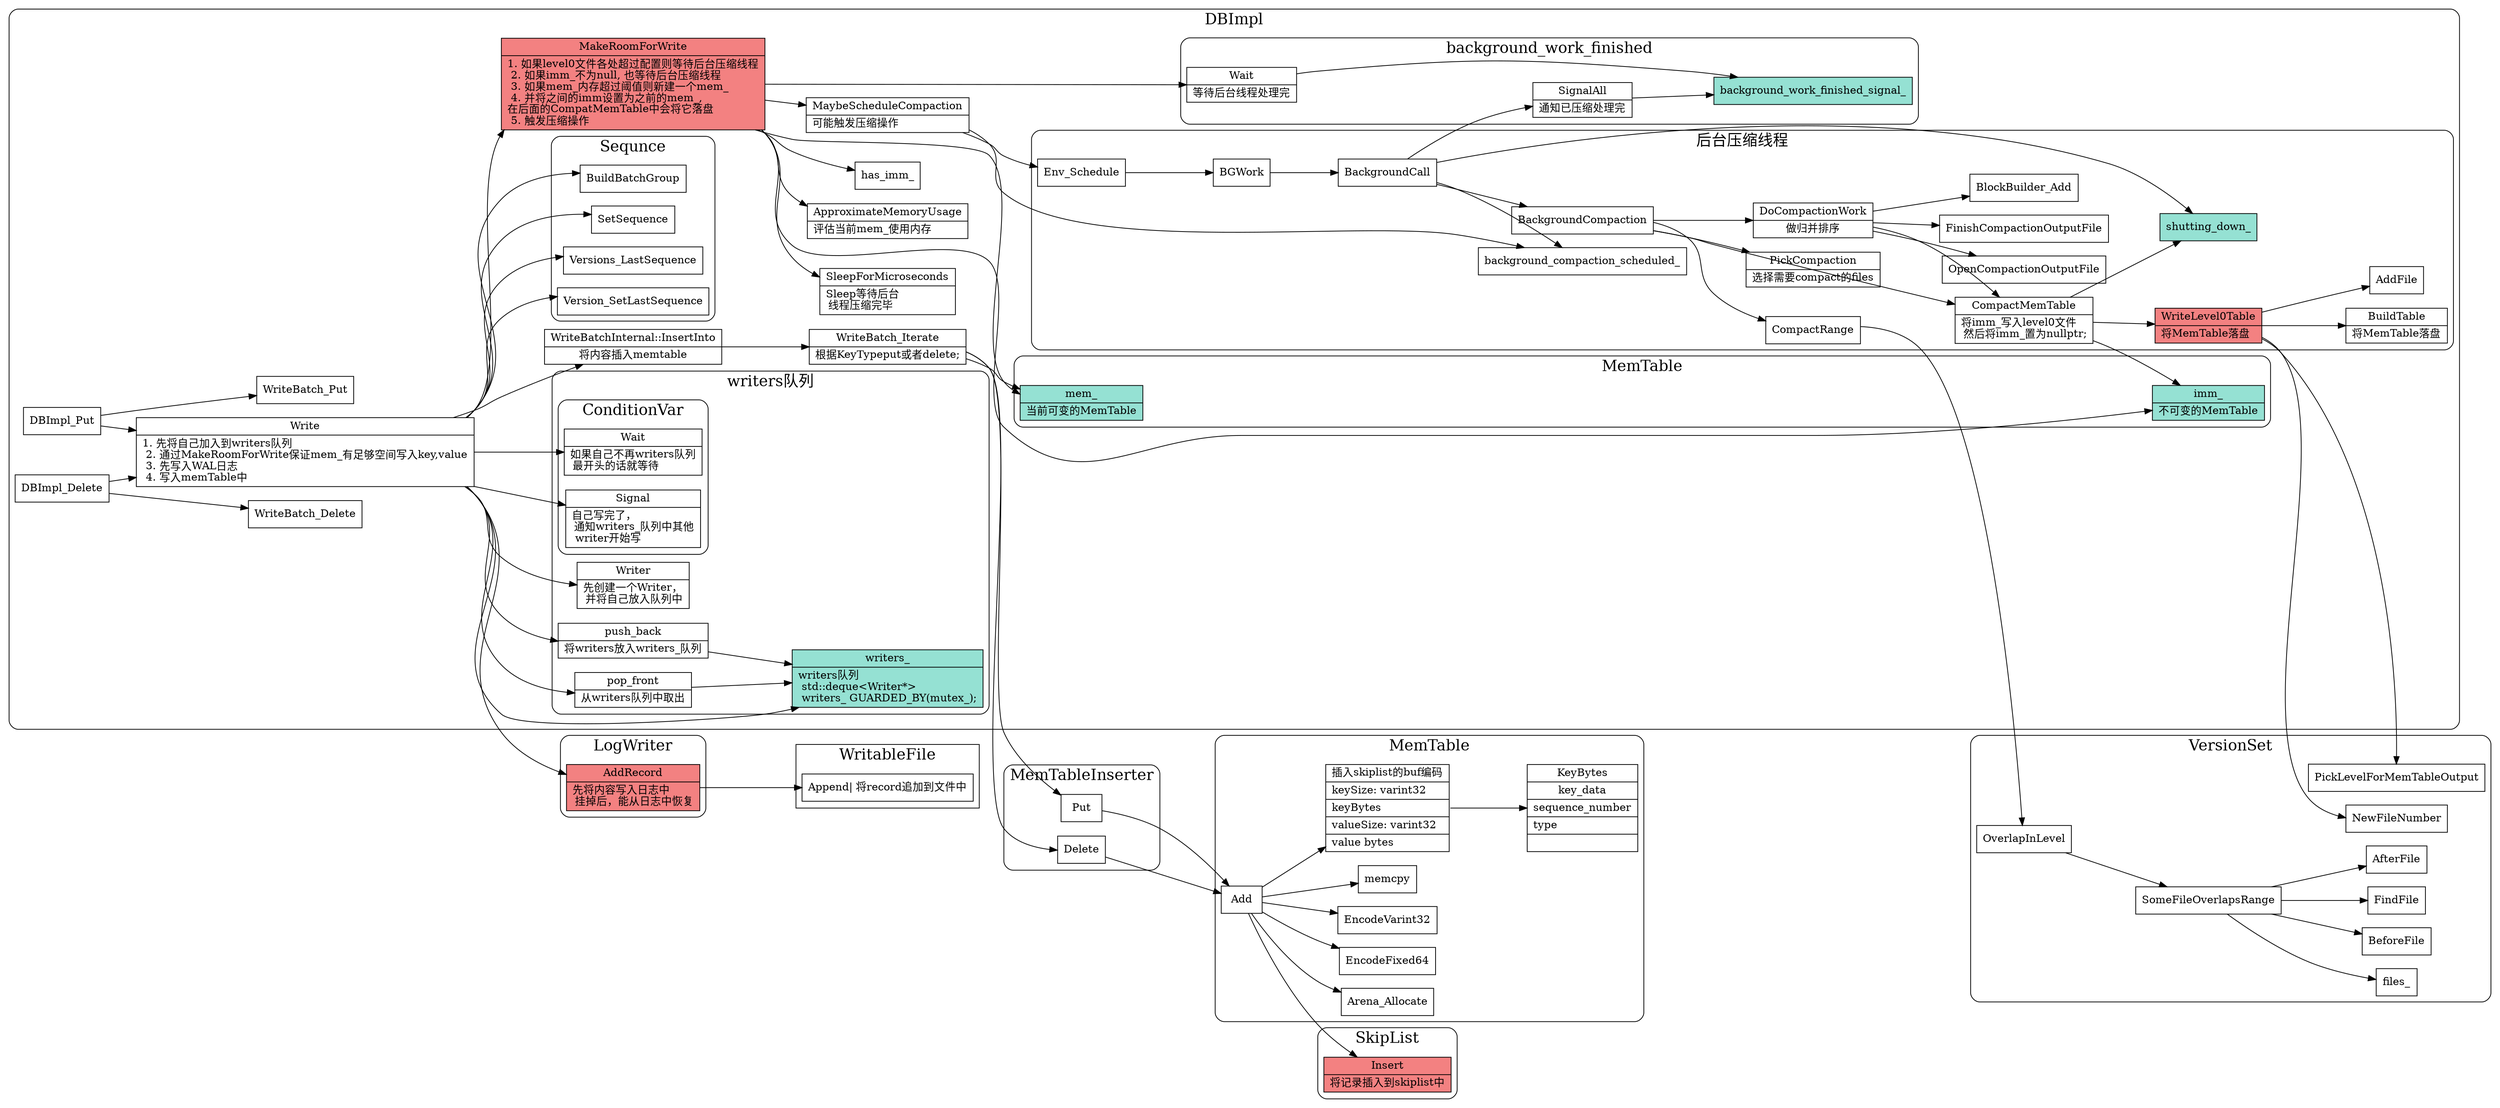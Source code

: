 digraph db_put {
  node[shape=box;];
  newrank=true;
  rankdir=LR;
  subgraph cluster_SkipList {
    graph[label="SkipList";fontsize=20;style=rounded];
    SkipList_Insert;
    SkipList_Insert[shape="record";
      fillcolor="#f38181"
      style=filled;
      label="{{
        Insert|
        将记录插入到skiplist中
      }}";
    ];
  };

  subgraph cluster_MemTable {
    graph[label="MemTable";fontsize=20;style=rounded];
    MemTable_Add[
      shape="record";
      label="{{
        Add
      }}";
    ];
    MemTable_Add -> {
      SkipList_Insert;
      Arena_Allocate;
      EncodeFixed64;
      EncodeVarint32;
      memcpy;
      KeyValue;
    }
    KeyValue[
      shape="record";
      label="{{
        插入skiplist的buf编码|
        keySize: varint32\l| 
        <KeyBytes> keyBytes\l|
        valueSize: varint32\l|
        value bytes\l
      }}";
    ];
    KeyBytes[
      shape="record";
      label="{{
        KeyBytes|
        key_data|
        <sequence> sequence_number|
        type\l|
      }}";
    ];
    KeyValue:KeyBytes -> KeyBytes;
  };
  subgraph cluster_VersionSet {
    graph[label="VersionSet";fontsize=20;style=rounded];
    PickLevelForMemTableOutput;
    OverlapInLevel -> SomeFileOverlapsRange;
    SomeFileOverlapsRange -> {
      AfterFile;
      files_;
      BeforeFile;
      FindFile;
    }
    NewFileNumber;
  };
  subgraph cluster_WritableFile {
    graph[label="WritableFile";fontsize=20;];
    WritableFile_Append[shape="record";
      label="{{
        Append\|
        将record追加到文件中\l
      }}";
    ];
    
  }

  subgraph cluster_LogWriter {
    graph[label="LogWriter";fontsize=20;style=rounded];
    AddRecord[
      fillcolor="#f38181"
      style=filled;
      shape="record";
      label="{{
        AddRecord|
        先将内容写入日志中\l
        挂掉后，能从日志中恢复\l
      }}";
    ];
    AddRecord -> WritableFile_Append;
  };

  subgraph cluster_MemTableInserter {
    graph[label="MemTableInserter";fontsize=20;style=rounded];
    MemTableInserter_Put[
      shape="record";
      label="{{
        Put
      }}";
    ];
    MemTableInserter_Delete[
      shape="record";
      label="{{
        Delete
      }}";
    ];
    MemTableInserter_Put -> MemTable_Add;
    MemTableInserter_Delete -> MemTable_Add;
  };

  subgraph cluster_DBImpl {
    graph[label="DBImpl";fontsize=20;style=rounded];
    subgraph cluster_background_work_finished {
      graph[label="background_work_finished";fontsize=20;style=rounded];
      background_work_finished_signal_[
        fillcolor="#95e1d3";
        style=filled;
        shape="record";
        label="{{
          background_work_finished_signal_
        }}";
      ];
      background_work_finished_signal__Wait[
        shape="record";
        label="{{
          Wait|
          等待后台线程处理完
        }}";
      ];
      background_work_finished_signal__SignalAll[
        shape="record";
        label="{{
          SignalAll|
          通知已压缩处理完
        }}";
      ];
      background_work_finished_signal__Wait -> background_work_finished_signal_;
      background_work_finished_signal__SignalAll -> background_work_finished_signal_;
    };
    subgraph cluster_writers {
      graph[label="writers队列";fontsize=20;style=rounded];
      subgraph cluster_cv {
        graph[label="ConditionVar";fontsize=20;style=rounded];
        cv_wait[
          shape="record";
          label="{{
            Wait|
            如果自己不再writers队列\l 
            最开头的话就等待\l
          }}";
        ];
        cv_Signal[
          shape="record";
          label="{{
            Signal|
            自己写完了，\l 
            通知writers_队列中其他\l
            writer开始写\l
          }}";
        ];
      };
      Writer[
        shape="record";
        label="{{
          Writer|
          先创建一个Writer，\l 
          并将自己放入队列中\l
        }}";
      ];
      writers_[
        fillcolor="#95e1d3";
        style=filled;
        shape="record";
        label="{{
          writers_|
            writers队列\l
            std::deque\<Writer*\> \l 
            writers_ GUARDED_BY(mutex_);\l
        }}";
      ];
      writers_push_back[
        shape="record";
        label="{{
          push_back|
          将writers放入writers_队列\l
        }}";
      ];
      writers_pop_front[
        shape="record";
        label="{{
          pop_front|
          从writers队列中取出\l
        }}";
      ];
      {
        writers_push_back;
        writers_pop_front;
      } -> writers_;
    };
    subgraph cluster_MemTable {
      graph[label="MemTable";fontsize=20;style=rounded];
      imm_;
      mem_;
    };

    imm_[
      fillcolor="#95e1d3";
      style=filled;
      shape="record";
      label="{{
        imm_|
        不可变的MemTable\l
      }}";
    ];
    mem_[
      fillcolor="#95e1d3";
      style=filled;
      shape="record";
      label="{{
        mem_|
        当前可变的MemTable
      }}";
    ];
    DBImpl_Write[
      shape="record";
      label="{{
        Write|
        1. 先将自己加入到writers队列\l
        2. 通过MakeRoomForWrite保证mem_有足够空间写入key,value\l
        3. 先写入WAL日志\l
        4. 写入memTable中\l
      }}";
    ];

    DBImpl_Put -> {
      DBImpl_Write;
      WriteBatch_Put;
    }
    DBImpl_Delete -> {
      WriteBatch_Delete;
      DBImpl_Write;
    }
    DBImpl_Write -> {
      Writer;
      cv_wait;
      MakeRoomForWrite;
      BuildBatchGroup;
      AddRecord;
      SetSequence;
      Versions_LastSequence;
      Version_SetLastSequence;
      writers_;
      cv_Signal
      writers_push_back;
      writers_pop_front;
      WriteBatchInternal_InsertInto;
    };

    subgraph cluster_Sequnce {
      graph[label="Sequnce";fontsize=20;style=rounded];
      BuildBatchGroup;
      Versions_LastSequence;
      Version_SetLastSequence;
      SetSequence;
    };

    WriteBatchInternal_InsertInto[
      shape="record";
      label="{{
        WriteBatchInternal::InsertInto|
        将内容插入memtable
      }}";
    ];
    SleepForMicroseconds[
      shape="record";
      label="{{
        SleepForMicroseconds|
        Sleep等待后台\l 
        线程压缩完毕\l
      }}";
    ];
    shutting_down_[
      fillcolor="#95e1d3";
      style=filled;
      shape="record";
      label="{{
        shutting_down_
      }}";
    ];

    MakeRoomForWrite -> {
      SleepForMicroseconds;
      background_work_finished_signal__Wait;
      MaybeScheduleCompaction;
      ApproximateMemoryUsage;
      mem_;
      imm_;
      has_imm_;
    };
    ApproximateMemoryUsage[
      shape="record";
      label="{{
        ApproximateMemoryUsage|
        评估当前mem_使用内存\l
      }}";
    ];
    MakeRoomForWrite[
      fillcolor="#f38181"
      style=filled;
      shape="record";
      label="{{
        MakeRoomForWrite|
        1. 如果level0文件各处超过配置则等待后台压缩线程\l
        2. 如果imm_不为null, 也等待后台压缩线程\l
        3. 如果mem_内存超过阈值则新建一个mem_\l
        4. 并将之间的imm设置为之前的mem_, \l在后面的CompatMemTable中会将它落盘\l
        5. 触发压缩操作\l
      }}";
    ];
    MaybeScheduleCompaction[
      shape="record";
      label="{{
        MaybeScheduleCompaction|
        可能触发压缩操作\l
      }}";
    ];

    WriteBatchInternal_InsertInto -> {
      WriteBatch_Iterate
    }
    WriteBatch_Iterate[
      shape="record";
      label="{{
        WriteBatch_Iterate|
        根据KeyTypeput或者delete;
      }}";
    ];
    WriteBatch_Iterate -> mem_;
    WriteBatch_Iterate -> {
      MemTableInserter_Put
      MemTableInserter_Delete;
    };

    MaybeScheduleCompaction -> {
      background_compaction_scheduled_;
      Env_Schedule;
    }
    subgraph cluster_BgThread {
      graph[label="后台压缩线程";fontsize=20;style=rounded];
      Env_Schedule -> BGWork -> BackgroundCall;
      BackgroundCall -> {
        shutting_down_;
        BackgroundCompaction;
        background_compaction_scheduled_
        background_work_finished_signal__SignalAll;
      }

      BackgroundCompaction -> {
        CompactMemTable;
        CompactRange;
        DoCompactionWork;
        PickCompaction;
      };

      CompactMemTable[
        shape="record";
        label="{{
          CompactMemTable|
          将imm_写入level0文件\l
          然后将imm_置为nullptr;\l
        }}";
      ];
      CompactMemTable -> {
        imm_;
        WriteLevel0Table;
        shutting_down_;
      }
      WriteLevel0Table[
        fillcolor="#f38181"
        style=filled;
        shape="record";
        label="{{
          WriteLevel0Table|
          将MemTable落盘\l
        }}";
      ];
      BuildTable[
        shape="record";
        label="{{
          BuildTable|
          将MemTable落盘
        }}";
      ];
      DoCompactionWork[
        shape="record";
        label="{{
          DoCompactionWork|
          做归并排序
        }}";
      ];
      PickCompaction[
        shape="record";
        label="{{
          PickCompaction|
          选择需要compact的files
        }}";
      ];
      DoCompactionWork -> {
        CompactMemTable;
        OpenCompactionOutputFile;
        FinishCompactionOutputFile;
        BlockBuilder_Add;
      };

      WriteLevel0Table -> {
        BuildTable;
        PickLevelForMemTableOutput;
        AddFile;
        NewFileNumber;
      };
      CompactRange -> { OverlapInLevel; }
    };

  };
}
